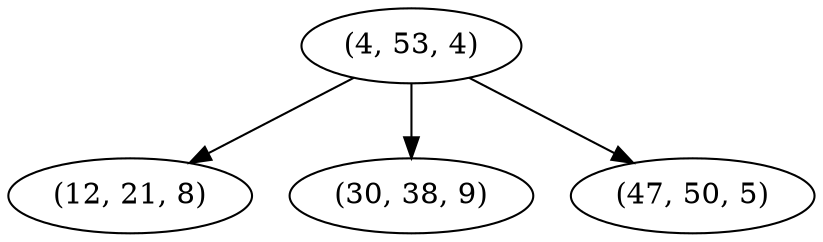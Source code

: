 digraph tree {
    "(4, 53, 4)";
    "(12, 21, 8)";
    "(30, 38, 9)";
    "(47, 50, 5)";
    "(4, 53, 4)" -> "(12, 21, 8)";
    "(4, 53, 4)" -> "(30, 38, 9)";
    "(4, 53, 4)" -> "(47, 50, 5)";
}
